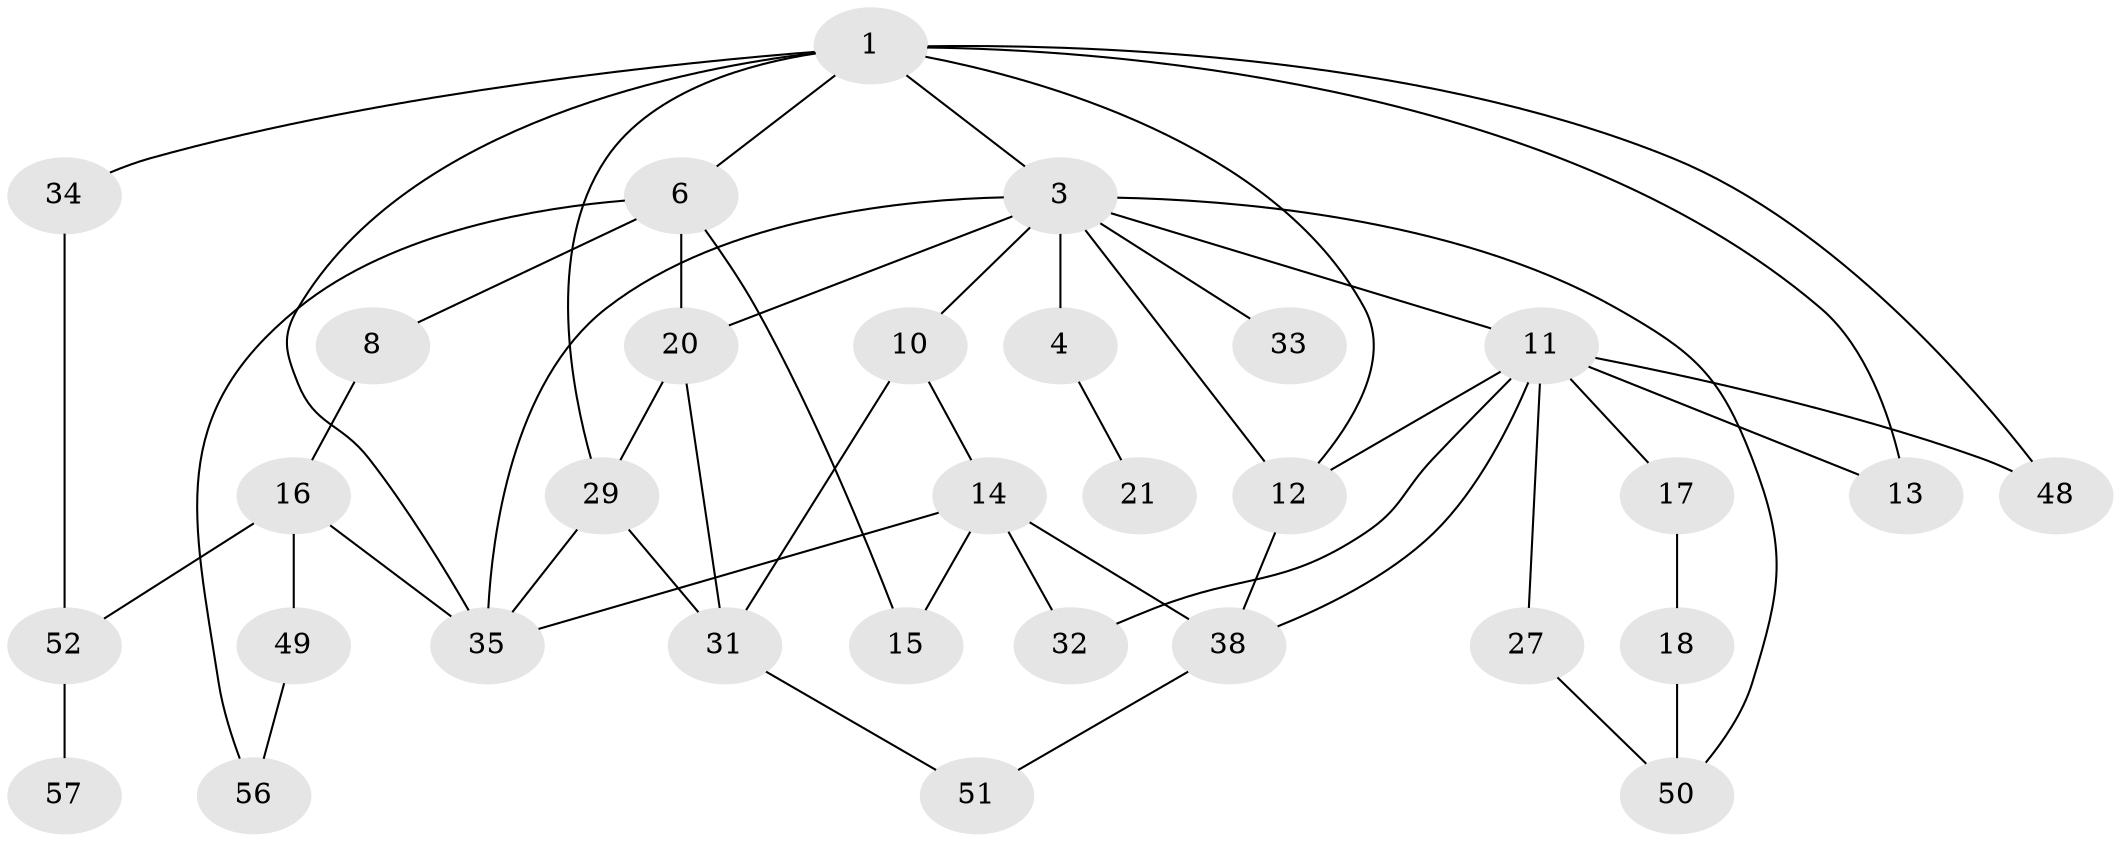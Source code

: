 // original degree distribution, {6: 0.016129032258064516, 4: 0.0967741935483871, 10: 0.016129032258064516, 2: 0.4032258064516129, 3: 0.3064516129032258, 8: 0.016129032258064516, 5: 0.016129032258064516, 1: 0.12903225806451613}
// Generated by graph-tools (version 1.1) at 2025/13/03/09/25 04:13:39]
// undirected, 31 vertices, 51 edges
graph export_dot {
graph [start="1"]
  node [color=gray90,style=filled];
  1 [super="+2"];
  3 [super="+19+5"];
  4;
  6 [super="+7"];
  8;
  10;
  11 [super="+25+43+30+26"];
  12 [super="+61+23"];
  13;
  14 [super="+41+45+46"];
  15;
  16 [super="+22"];
  17;
  18 [super="+40"];
  20 [super="+24"];
  21 [super="+53"];
  27;
  29 [super="+39"];
  31 [super="+54"];
  32 [super="+62"];
  33;
  34;
  35 [super="+59+42"];
  38 [super="+44"];
  48;
  49;
  50 [super="+60"];
  51 [super="+58"];
  52;
  56;
  57;
  1 -- 3;
  1 -- 34;
  1 -- 48;
  1 -- 13;
  1 -- 29;
  1 -- 6;
  1 -- 12;
  1 -- 35;
  3 -- 4;
  3 -- 11;
  3 -- 12;
  3 -- 20;
  3 -- 33;
  3 -- 50;
  3 -- 35;
  3 -- 10;
  4 -- 21;
  6 -- 56;
  6 -- 8;
  6 -- 15;
  6 -- 20;
  8 -- 16 [weight=2];
  10 -- 14;
  10 -- 31;
  11 -- 17;
  11 -- 27;
  11 -- 38;
  11 -- 48;
  11 -- 32;
  11 -- 12;
  11 -- 13;
  12 -- 38;
  14 -- 38;
  14 -- 15;
  14 -- 32;
  14 -- 35;
  16 -- 35;
  16 -- 49;
  16 -- 52;
  17 -- 18;
  18 -- 50;
  20 -- 31;
  20 -- 29;
  27 -- 50;
  29 -- 31;
  29 -- 35;
  31 -- 51;
  34 -- 52;
  38 -- 51;
  49 -- 56;
  52 -- 57;
}

